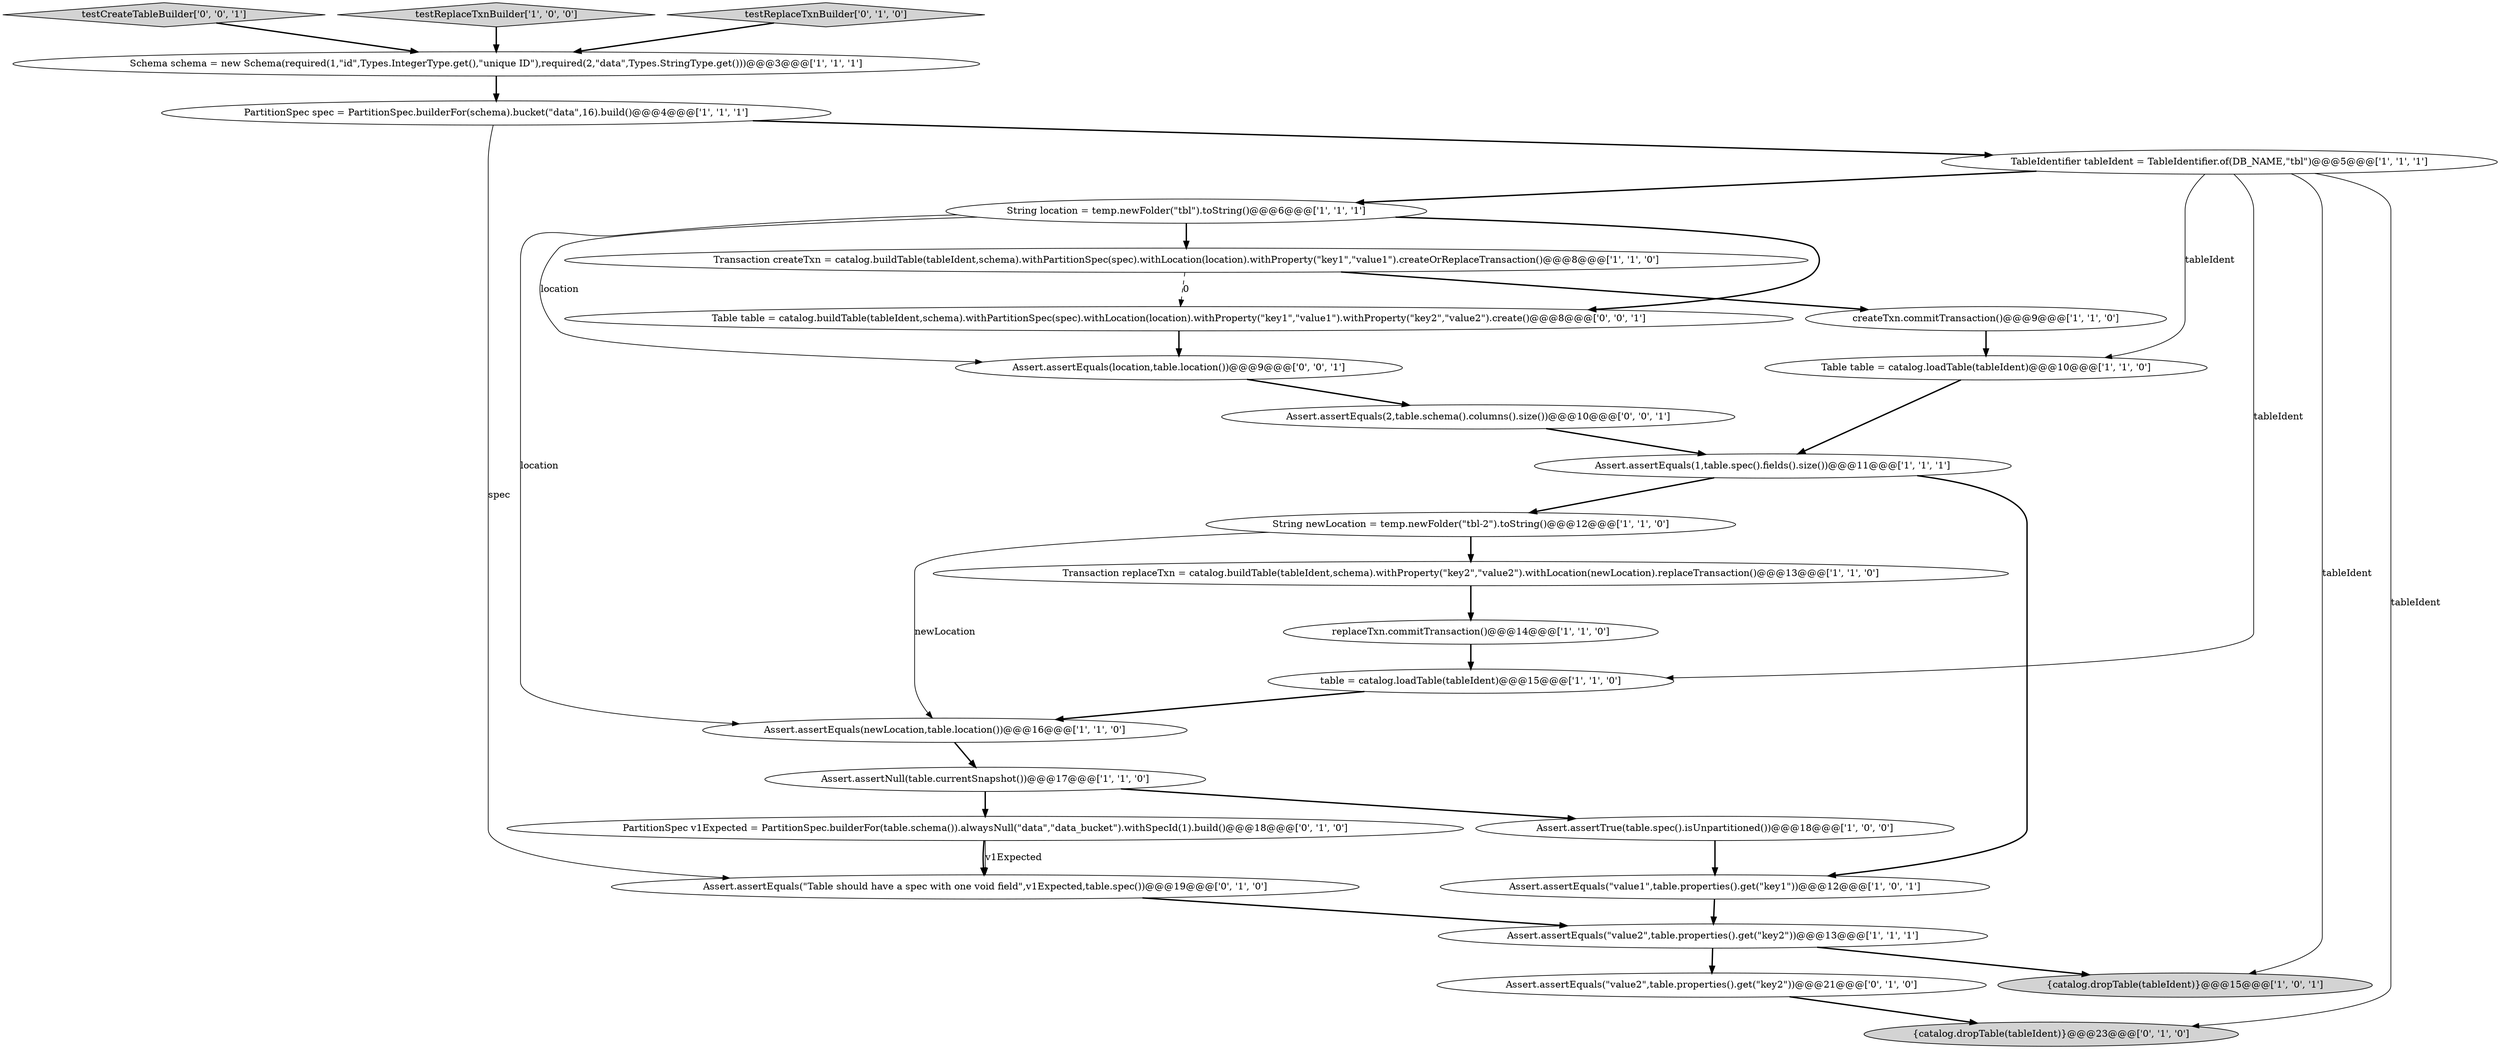 digraph {
9 [style = filled, label = "replaceTxn.commitTransaction()@@@14@@@['1', '1', '0']", fillcolor = white, shape = ellipse image = "AAA0AAABBB1BBB"];
2 [style = filled, label = "Table table = catalog.loadTable(tableIdent)@@@10@@@['1', '1', '0']", fillcolor = white, shape = ellipse image = "AAA0AAABBB1BBB"];
11 [style = filled, label = "Schema schema = new Schema(required(1,\"id\",Types.IntegerType.get(),\"unique ID\"),required(2,\"data\",Types.StringType.get()))@@@3@@@['1', '1', '1']", fillcolor = white, shape = ellipse image = "AAA0AAABBB1BBB"];
14 [style = filled, label = "PartitionSpec spec = PartitionSpec.builderFor(schema).bucket(\"data\",16).build()@@@4@@@['1', '1', '1']", fillcolor = white, shape = ellipse image = "AAA0AAABBB1BBB"];
24 [style = filled, label = "testCreateTableBuilder['0', '0', '1']", fillcolor = lightgray, shape = diamond image = "AAA0AAABBB3BBB"];
17 [style = filled, label = "Transaction createTxn = catalog.buildTable(tableIdent,schema).withPartitionSpec(spec).withLocation(location).withProperty(\"key1\",\"value1\").createOrReplaceTransaction()@@@8@@@['1', '1', '0']", fillcolor = white, shape = ellipse image = "AAA0AAABBB1BBB"];
21 [style = filled, label = "PartitionSpec v1Expected = PartitionSpec.builderFor(table.schema()).alwaysNull(\"data\",\"data_bucket\").withSpecId(1).build()@@@18@@@['0', '1', '0']", fillcolor = white, shape = ellipse image = "AAA0AAABBB2BBB"];
25 [style = filled, label = "Assert.assertEquals(location,table.location())@@@9@@@['0', '0', '1']", fillcolor = white, shape = ellipse image = "AAA0AAABBB3BBB"];
18 [style = filled, label = "{catalog.dropTable(tableIdent)}@@@15@@@['1', '0', '1']", fillcolor = lightgray, shape = ellipse image = "AAA0AAABBB1BBB"];
15 [style = filled, label = "Assert.assertEquals(\"value2\",table.properties().get(\"key2\"))@@@13@@@['1', '1', '1']", fillcolor = white, shape = ellipse image = "AAA0AAABBB1BBB"];
16 [style = filled, label = "Assert.assertEquals(\"value1\",table.properties().get(\"key1\"))@@@12@@@['1', '0', '1']", fillcolor = white, shape = ellipse image = "AAA0AAABBB1BBB"];
4 [style = filled, label = "Assert.assertEquals(1,table.spec().fields().size())@@@11@@@['1', '1', '1']", fillcolor = white, shape = ellipse image = "AAA0AAABBB1BBB"];
1 [style = filled, label = "createTxn.commitTransaction()@@@9@@@['1', '1', '0']", fillcolor = white, shape = ellipse image = "AAA0AAABBB1BBB"];
8 [style = filled, label = "Assert.assertTrue(table.spec().isUnpartitioned())@@@18@@@['1', '0', '0']", fillcolor = white, shape = ellipse image = "AAA0AAABBB1BBB"];
20 [style = filled, label = "Assert.assertEquals(\"Table should have a spec with one void field\",v1Expected,table.spec())@@@19@@@['0', '1', '0']", fillcolor = white, shape = ellipse image = "AAA1AAABBB2BBB"];
5 [style = filled, label = "testReplaceTxnBuilder['1', '0', '0']", fillcolor = lightgray, shape = diamond image = "AAA0AAABBB1BBB"];
3 [style = filled, label = "String newLocation = temp.newFolder(\"tbl-2\").toString()@@@12@@@['1', '1', '0']", fillcolor = white, shape = ellipse image = "AAA0AAABBB1BBB"];
19 [style = filled, label = "{catalog.dropTable(tableIdent)}@@@23@@@['0', '1', '0']", fillcolor = lightgray, shape = ellipse image = "AAA0AAABBB2BBB"];
27 [style = filled, label = "Table table = catalog.buildTable(tableIdent,schema).withPartitionSpec(spec).withLocation(location).withProperty(\"key1\",\"value1\").withProperty(\"key2\",\"value2\").create()@@@8@@@['0', '0', '1']", fillcolor = white, shape = ellipse image = "AAA0AAABBB3BBB"];
26 [style = filled, label = "Assert.assertEquals(2,table.schema().columns().size())@@@10@@@['0', '0', '1']", fillcolor = white, shape = ellipse image = "AAA0AAABBB3BBB"];
7 [style = filled, label = "Assert.assertEquals(newLocation,table.location())@@@16@@@['1', '1', '0']", fillcolor = white, shape = ellipse image = "AAA0AAABBB1BBB"];
6 [style = filled, label = "table = catalog.loadTable(tableIdent)@@@15@@@['1', '1', '0']", fillcolor = white, shape = ellipse image = "AAA0AAABBB1BBB"];
12 [style = filled, label = "Transaction replaceTxn = catalog.buildTable(tableIdent,schema).withProperty(\"key2\",\"value2\").withLocation(newLocation).replaceTransaction()@@@13@@@['1', '1', '0']", fillcolor = white, shape = ellipse image = "AAA0AAABBB1BBB"];
13 [style = filled, label = "Assert.assertNull(table.currentSnapshot())@@@17@@@['1', '1', '0']", fillcolor = white, shape = ellipse image = "AAA0AAABBB1BBB"];
0 [style = filled, label = "TableIdentifier tableIdent = TableIdentifier.of(DB_NAME,\"tbl\")@@@5@@@['1', '1', '1']", fillcolor = white, shape = ellipse image = "AAA0AAABBB1BBB"];
22 [style = filled, label = "testReplaceTxnBuilder['0', '1', '0']", fillcolor = lightgray, shape = diamond image = "AAA0AAABBB2BBB"];
23 [style = filled, label = "Assert.assertEquals(\"value2\",table.properties().get(\"key2\"))@@@21@@@['0', '1', '0']", fillcolor = white, shape = ellipse image = "AAA0AAABBB2BBB"];
10 [style = filled, label = "String location = temp.newFolder(\"tbl\").toString()@@@6@@@['1', '1', '1']", fillcolor = white, shape = ellipse image = "AAA0AAABBB1BBB"];
8->16 [style = bold, label=""];
22->11 [style = bold, label=""];
21->20 [style = solid, label="v1Expected"];
14->20 [style = solid, label="spec"];
2->4 [style = bold, label=""];
23->19 [style = bold, label=""];
27->25 [style = bold, label=""];
10->17 [style = bold, label=""];
0->6 [style = solid, label="tableIdent"];
15->18 [style = bold, label=""];
4->16 [style = bold, label=""];
10->7 [style = solid, label="location"];
20->15 [style = bold, label=""];
15->23 [style = bold, label=""];
25->26 [style = bold, label=""];
16->15 [style = bold, label=""];
10->27 [style = bold, label=""];
24->11 [style = bold, label=""];
14->0 [style = bold, label=""];
26->4 [style = bold, label=""];
11->14 [style = bold, label=""];
9->6 [style = bold, label=""];
7->13 [style = bold, label=""];
0->10 [style = bold, label=""];
12->9 [style = bold, label=""];
21->20 [style = bold, label=""];
3->12 [style = bold, label=""];
5->11 [style = bold, label=""];
0->18 [style = solid, label="tableIdent"];
0->19 [style = solid, label="tableIdent"];
10->25 [style = solid, label="location"];
0->2 [style = solid, label="tableIdent"];
13->8 [style = bold, label=""];
6->7 [style = bold, label=""];
4->3 [style = bold, label=""];
1->2 [style = bold, label=""];
3->7 [style = solid, label="newLocation"];
17->1 [style = bold, label=""];
13->21 [style = bold, label=""];
17->27 [style = dashed, label="0"];
}
